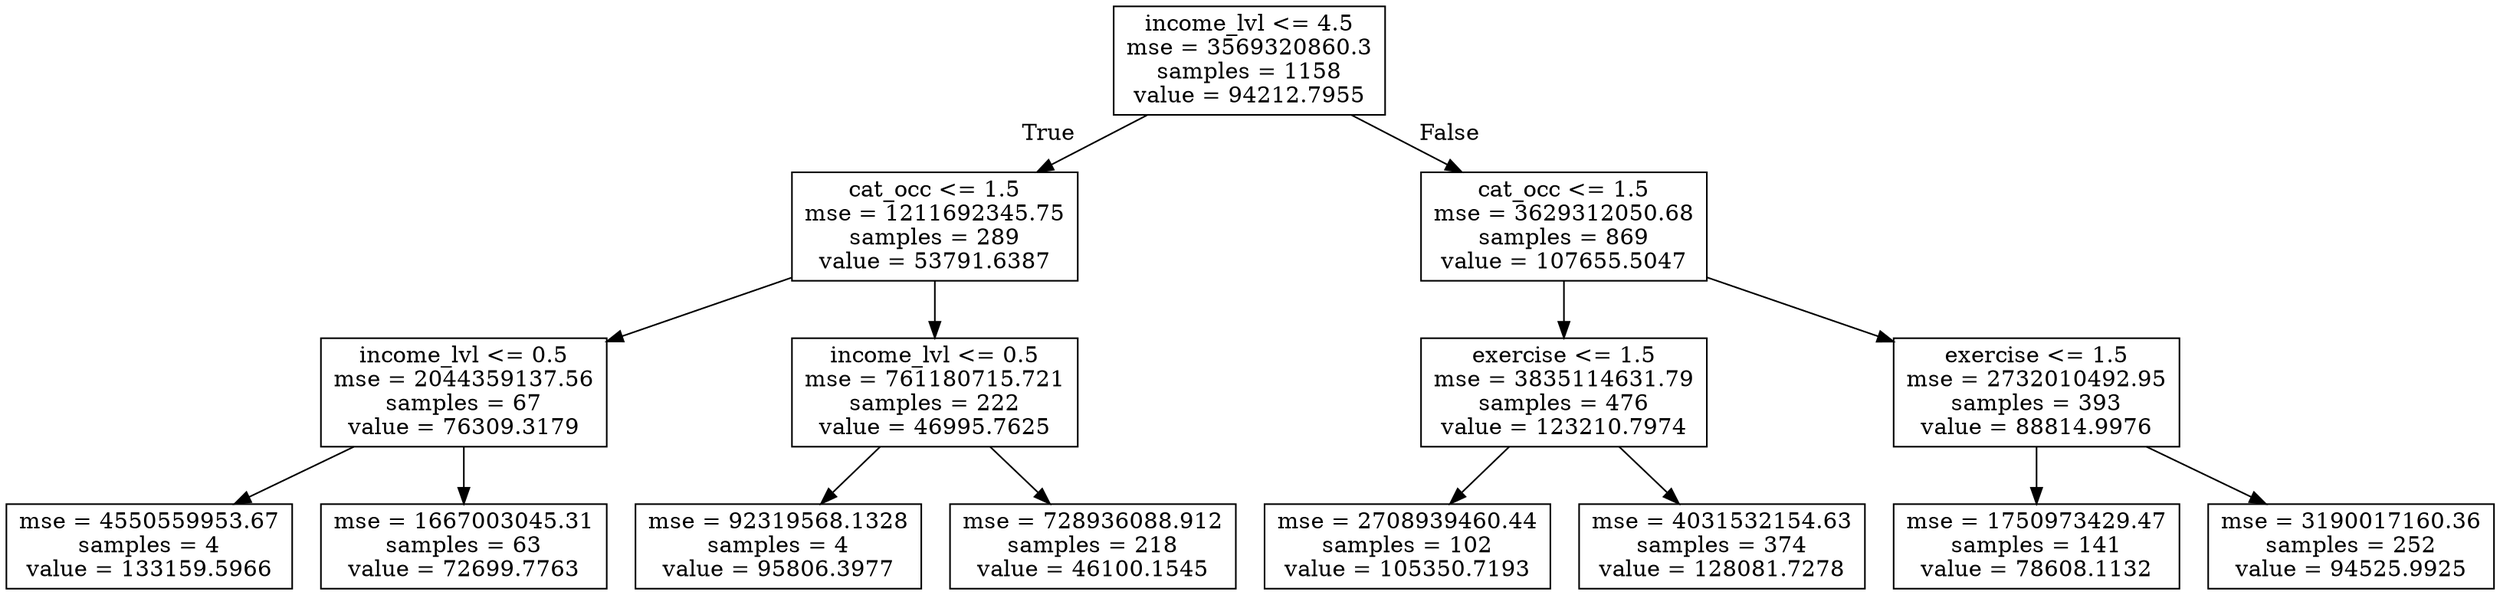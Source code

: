 digraph Tree {
node [shape=box] ;
0 [label="income_lvl <= 4.5\nmse = 3569320860.3\nsamples = 1158\nvalue = 94212.7955"] ;
1 [label="cat_occ <= 1.5\nmse = 1211692345.75\nsamples = 289\nvalue = 53791.6387"] ;
0 -> 1 [labeldistance=2.5, labelangle=45, headlabel="True"] ;
2 [label="income_lvl <= 0.5\nmse = 2044359137.56\nsamples = 67\nvalue = 76309.3179"] ;
1 -> 2 ;
3 [label="mse = 4550559953.67\nsamples = 4\nvalue = 133159.5966"] ;
2 -> 3 ;
4 [label="mse = 1667003045.31\nsamples = 63\nvalue = 72699.7763"] ;
2 -> 4 ;
5 [label="income_lvl <= 0.5\nmse = 761180715.721\nsamples = 222\nvalue = 46995.7625"] ;
1 -> 5 ;
6 [label="mse = 92319568.1328\nsamples = 4\nvalue = 95806.3977"] ;
5 -> 6 ;
7 [label="mse = 728936088.912\nsamples = 218\nvalue = 46100.1545"] ;
5 -> 7 ;
8 [label="cat_occ <= 1.5\nmse = 3629312050.68\nsamples = 869\nvalue = 107655.5047"] ;
0 -> 8 [labeldistance=2.5, labelangle=-45, headlabel="False"] ;
9 [label="exercise <= 1.5\nmse = 3835114631.79\nsamples = 476\nvalue = 123210.7974"] ;
8 -> 9 ;
10 [label="mse = 2708939460.44\nsamples = 102\nvalue = 105350.7193"] ;
9 -> 10 ;
11 [label="mse = 4031532154.63\nsamples = 374\nvalue = 128081.7278"] ;
9 -> 11 ;
12 [label="exercise <= 1.5\nmse = 2732010492.95\nsamples = 393\nvalue = 88814.9976"] ;
8 -> 12 ;
13 [label="mse = 1750973429.47\nsamples = 141\nvalue = 78608.1132"] ;
12 -> 13 ;
14 [label="mse = 3190017160.36\nsamples = 252\nvalue = 94525.9925"] ;
12 -> 14 ;
}